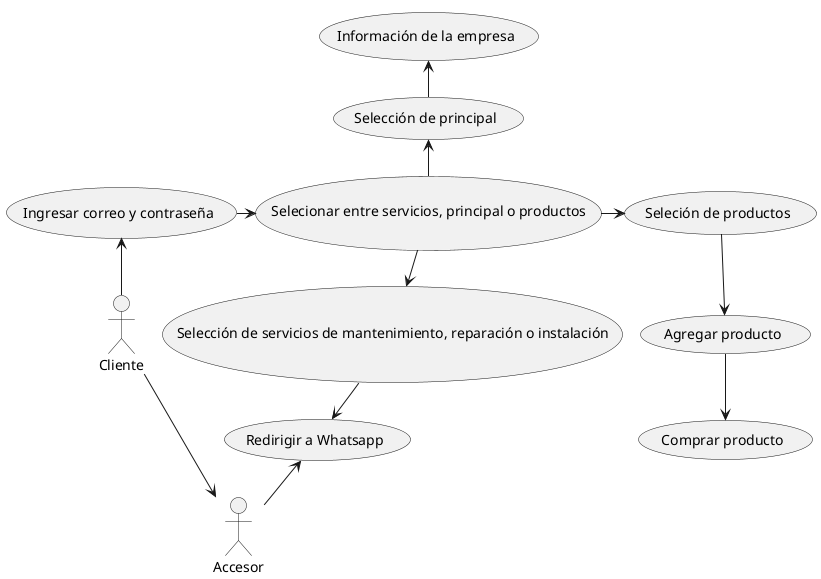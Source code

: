 @startuml

!pragma layout smetana

actor Cliente as cliente

actor Accesor as accesor

usecase (Ingresar correo y contraseña) as login

usecase (Selecionar entre servicios, principal o productos) as seleccionDeServicios

usecase (Selección de servicios de mantenimiento, reparación o instalación) as serviciosMantenimentoInstalacion

usecase (Redirigir a Whatsapp) as whatsapp

usecase (Seleción de productos) as selecionProducto

usecase (Agregar producto) as agregarProducto

usecase (Comprar producto) as comprarProducto

usecase (Selección de principal) as selecionPrincipal

usecase (Información de la empresa) as Informacion

cliente-left->login

login-right->seleccionDeServicios
seleccionDeServicios-down->serviciosMantenimentoInstalacion
serviciosMantenimentoInstalacion -down->whatsapp
accesor -up-> whatsapp
cliente --> accesor
seleccionDeServicios -right-> selecionProducto
selecionProducto -down-> agregarProducto
agregarProducto -down-> comprarProducto
seleccionDeServicios -up-> selecionPrincipal
selecionPrincipal -up-> Informacion

@enduml